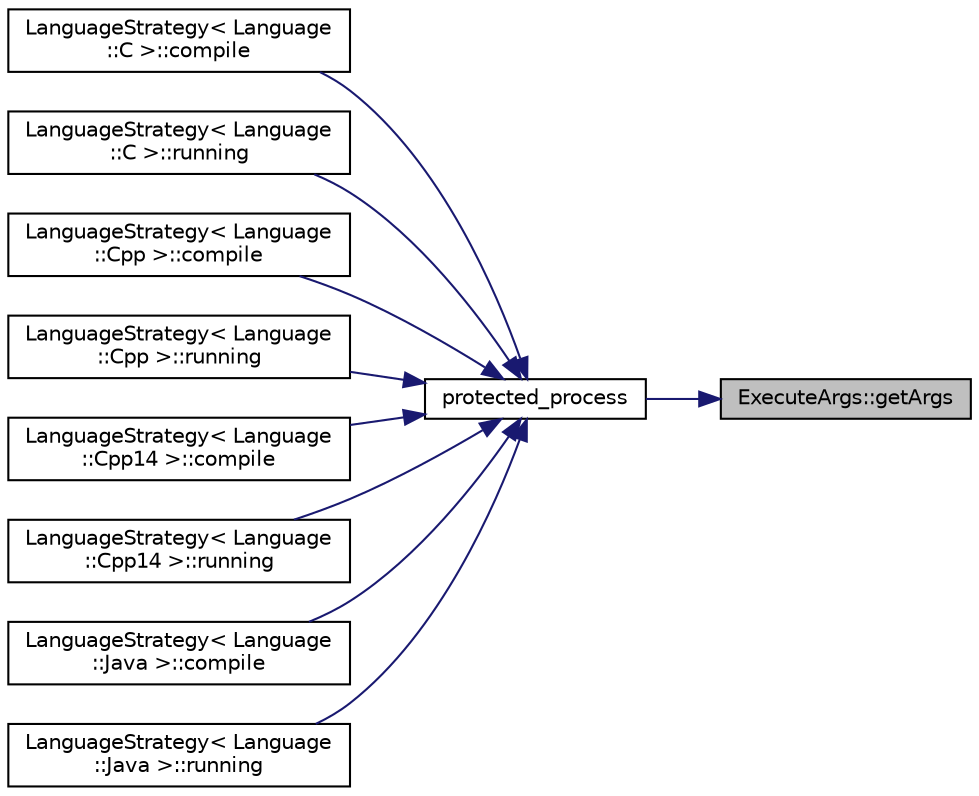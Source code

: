 digraph "ExecuteArgs::getArgs"
{
 // LATEX_PDF_SIZE
  edge [fontname="Helvetica",fontsize="10",labelfontname="Helvetica",labelfontsize="10"];
  node [fontname="Helvetica",fontsize="10",shape=record];
  rankdir="RL";
  Node7 [label="ExecuteArgs::getArgs",height=0.2,width=0.4,color="black", fillcolor="grey75", style="filled", fontcolor="black",tooltip="返回命令行参数列表"];
  Node7 -> Node8 [dir="back",color="midnightblue",fontsize="10",style="solid",fontname="Helvetica"];
  Node8 [label="protected_process",height=0.2,width=0.4,color="black", fillcolor="white", style="filled",URL="$_protected_process_8hpp.html#af0888eda8506b15c99688cd7af162ddc",tooltip=" "];
  Node8 -> Node9 [dir="back",color="midnightblue",fontsize="10",style="solid",fontname="Helvetica"];
  Node9 [label="LanguageStrategy\< Language\l::C \>::compile",height=0.2,width=0.4,color="black", fillcolor="white", style="filled",URL="$class_language_strategy_3_01_language_1_1_c_01_4.html#a8fc5df633842a04885580e64859bfea2",tooltip=" "];
  Node8 -> Node10 [dir="back",color="midnightblue",fontsize="10",style="solid",fontname="Helvetica"];
  Node10 [label="LanguageStrategy\< Language\l::C \>::running",height=0.2,width=0.4,color="black", fillcolor="white", style="filled",URL="$class_language_strategy_3_01_language_1_1_c_01_4.html#a9af1212ab6e916c417cd6d4aff2fb254",tooltip=" "];
  Node8 -> Node11 [dir="back",color="midnightblue",fontsize="10",style="solid",fontname="Helvetica"];
  Node11 [label="LanguageStrategy\< Language\l::Cpp \>::compile",height=0.2,width=0.4,color="black", fillcolor="white", style="filled",URL="$class_language_strategy_3_01_language_1_1_cpp_01_4.html#a6516122d383949ef83df4707cfb3128b",tooltip=" "];
  Node8 -> Node12 [dir="back",color="midnightblue",fontsize="10",style="solid",fontname="Helvetica"];
  Node12 [label="LanguageStrategy\< Language\l::Cpp \>::running",height=0.2,width=0.4,color="black", fillcolor="white", style="filled",URL="$class_language_strategy_3_01_language_1_1_cpp_01_4.html#a48616a46a41ce5af9946401c2dc12bac",tooltip=" "];
  Node8 -> Node13 [dir="back",color="midnightblue",fontsize="10",style="solid",fontname="Helvetica"];
  Node13 [label="LanguageStrategy\< Language\l::Cpp14 \>::compile",height=0.2,width=0.4,color="black", fillcolor="white", style="filled",URL="$class_language_strategy_3_01_language_1_1_cpp14_01_4.html#affca3d2d3aa933c90eb68befc83aa271",tooltip=" "];
  Node8 -> Node14 [dir="back",color="midnightblue",fontsize="10",style="solid",fontname="Helvetica"];
  Node14 [label="LanguageStrategy\< Language\l::Cpp14 \>::running",height=0.2,width=0.4,color="black", fillcolor="white", style="filled",URL="$class_language_strategy_3_01_language_1_1_cpp14_01_4.html#a5d892b14750350568185e5f5a0b51764",tooltip=" "];
  Node8 -> Node15 [dir="back",color="midnightblue",fontsize="10",style="solid",fontname="Helvetica"];
  Node15 [label="LanguageStrategy\< Language\l::Java \>::compile",height=0.2,width=0.4,color="black", fillcolor="white", style="filled",URL="$class_language_strategy_3_01_language_1_1_java_01_4.html#a47ab56db41429a0daa633d8a65fa14f2",tooltip=" "];
  Node8 -> Node16 [dir="back",color="midnightblue",fontsize="10",style="solid",fontname="Helvetica"];
  Node16 [label="LanguageStrategy\< Language\l::Java \>::running",height=0.2,width=0.4,color="black", fillcolor="white", style="filled",URL="$class_language_strategy_3_01_language_1_1_java_01_4.html#ac5414a96ef383930306868190ab753a2",tooltip=" "];
}
